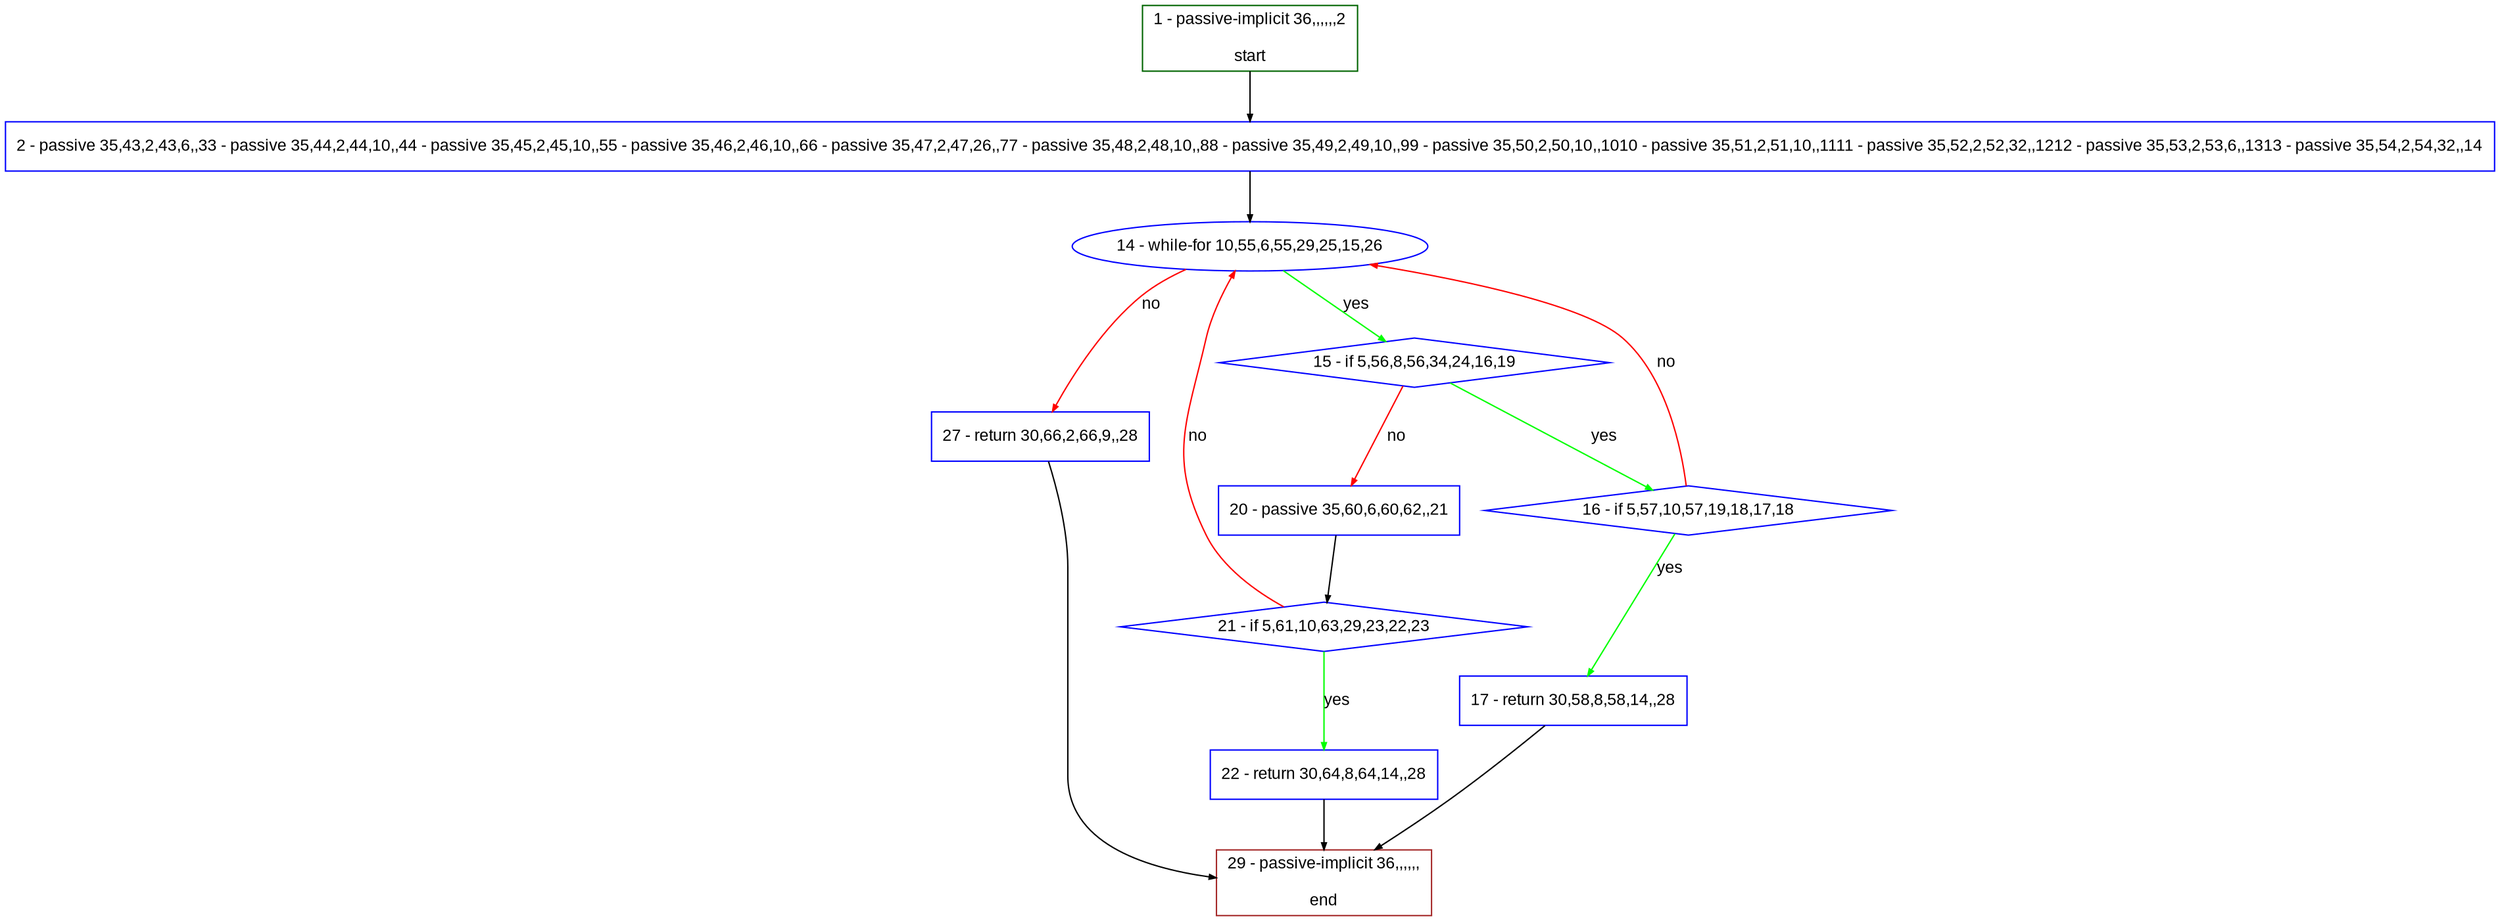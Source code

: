 digraph "" {
  graph [bgcolor="white", fillcolor="#FFFFCC", pack="true", packmode="clust", fontname="Arial", label="", fontsize="12", compound="true", style="rounded,filled"];
  node [node_initialized="no", fillcolor="white", fontname="Arial", label="", color="grey", fontsize="12", fixedsize="false", compound="true", shape="rectangle", style="filled"];
  edge [arrowtail="none", lhead="", fontcolor="black", fontname="Arial", label="", color="black", fontsize="12", arrowhead="normal", arrowsize="0.5", compound="true", ltail="", dir="forward"];
  __N1 [fillcolor="#ffffff", label="2 - passive 35,43,2,43,6,,33 - passive 35,44,2,44,10,,44 - passive 35,45,2,45,10,,55 - passive 35,46,2,46,10,,66 - passive 35,47,2,47,26,,77 - passive 35,48,2,48,10,,88 - passive 35,49,2,49,10,,99 - passive 35,50,2,50,10,,1010 - passive 35,51,2,51,10,,1111 - passive 35,52,2,52,32,,1212 - passive 35,53,2,53,6,,1313 - passive 35,54,2,54,32,,14", color="#0000ff", shape="box", style="filled"];
  __N2 [fillcolor="#ffffff", label="1 - passive-implicit 36,,,,,,2\n\nstart", color="#006400", shape="box", style="filled"];
  __N3 [fillcolor="#ffffff", label="14 - while-for 10,55,6,55,29,25,15,26", color="#0000ff", shape="oval", style="filled"];
  __N4 [fillcolor="#ffffff", label="15 - if 5,56,8,56,34,24,16,19", color="#0000ff", shape="diamond", style="filled"];
  __N5 [fillcolor="#ffffff", label="27 - return 30,66,2,66,9,,28", color="#0000ff", shape="box", style="filled"];
  __N6 [fillcolor="#ffffff", label="16 - if 5,57,10,57,19,18,17,18", color="#0000ff", shape="diamond", style="filled"];
  __N7 [fillcolor="#ffffff", label="20 - passive 35,60,6,60,62,,21", color="#0000ff", shape="box", style="filled"];
  __N8 [fillcolor="#ffffff", label="17 - return 30,58,8,58,14,,28", color="#0000ff", shape="box", style="filled"];
  __N9 [fillcolor="#ffffff", label="29 - passive-implicit 36,,,,,,\n\nend", color="#a52a2a", shape="box", style="filled"];
  __N10 [fillcolor="#ffffff", label="21 - if 5,61,10,63,29,23,22,23", color="#0000ff", shape="diamond", style="filled"];
  __N11 [fillcolor="#ffffff", label="22 - return 30,64,8,64,14,,28", color="#0000ff", shape="box", style="filled"];
  __N2 -> __N1 [arrowtail="none", color="#000000", label="", arrowhead="normal", dir="forward"];
  __N1 -> __N3 [arrowtail="none", color="#000000", label="", arrowhead="normal", dir="forward"];
  __N3 -> __N4 [arrowtail="none", color="#00ff00", label="yes", arrowhead="normal", dir="forward"];
  __N3 -> __N5 [arrowtail="none", color="#ff0000", label="no", arrowhead="normal", dir="forward"];
  __N4 -> __N6 [arrowtail="none", color="#00ff00", label="yes", arrowhead="normal", dir="forward"];
  __N4 -> __N7 [arrowtail="none", color="#ff0000", label="no", arrowhead="normal", dir="forward"];
  __N6 -> __N3 [arrowtail="none", color="#ff0000", label="no", arrowhead="normal", dir="forward"];
  __N6 -> __N8 [arrowtail="none", color="#00ff00", label="yes", arrowhead="normal", dir="forward"];
  __N8 -> __N9 [arrowtail="none", color="#000000", label="", arrowhead="normal", dir="forward"];
  __N7 -> __N10 [arrowtail="none", color="#000000", label="", arrowhead="normal", dir="forward"];
  __N10 -> __N3 [arrowtail="none", color="#ff0000", label="no", arrowhead="normal", dir="forward"];
  __N10 -> __N11 [arrowtail="none", color="#00ff00", label="yes", arrowhead="normal", dir="forward"];
  __N11 -> __N9 [arrowtail="none", color="#000000", label="", arrowhead="normal", dir="forward"];
  __N5 -> __N9 [arrowtail="none", color="#000000", label="", arrowhead="normal", dir="forward"];
}
